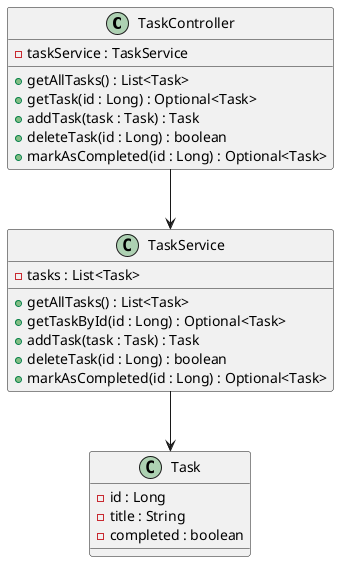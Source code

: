 @startuml

TaskController --> TaskService
TaskService --> Task

class Task {
  - id : Long
  - title : String
  - completed : boolean
}

class TaskService {
  - tasks : List<Task>
  + getAllTasks() : List<Task>
  + getTaskById(id : Long) : Optional<Task>
  + addTask(task : Task) : Task
  + deleteTask(id : Long) : boolean
  + markAsCompleted(id : Long) : Optional<Task>
}

class TaskController {
  - taskService : TaskService
  + getAllTasks() : List<Task>
  + getTask(id : Long) : Optional<Task>
  + addTask(task : Task) : Task
  + deleteTask(id : Long) : boolean
  + markAsCompleted(id : Long) : Optional<Task>
}
@enduml